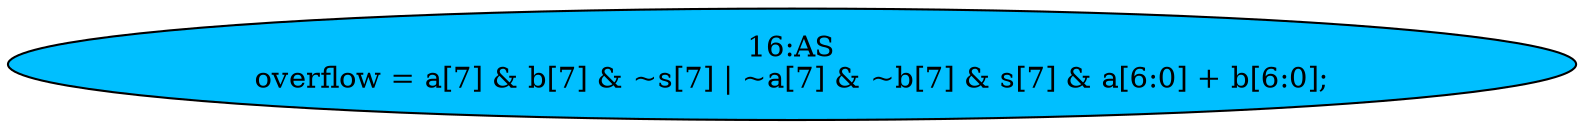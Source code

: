 strict digraph "" {
	node [label="\N"];
	"16:AS"	[ast="<pyverilog.vparser.ast.Assign object at 0x7f550bd18950>",
		def_var="['overflow']",
		fillcolor=deepskyblue,
		label="16:AS
overflow = a[7] & b[7] & ~s[7] | ~a[7] & ~b[7] & s[7] & a[6:0] + b[6:0];",
		statements="[]",
		style=filled,
		typ=Assign,
		use_var="['a', 'b', 's', 'a', 'b', 's', 'a', 'b']"];
}
